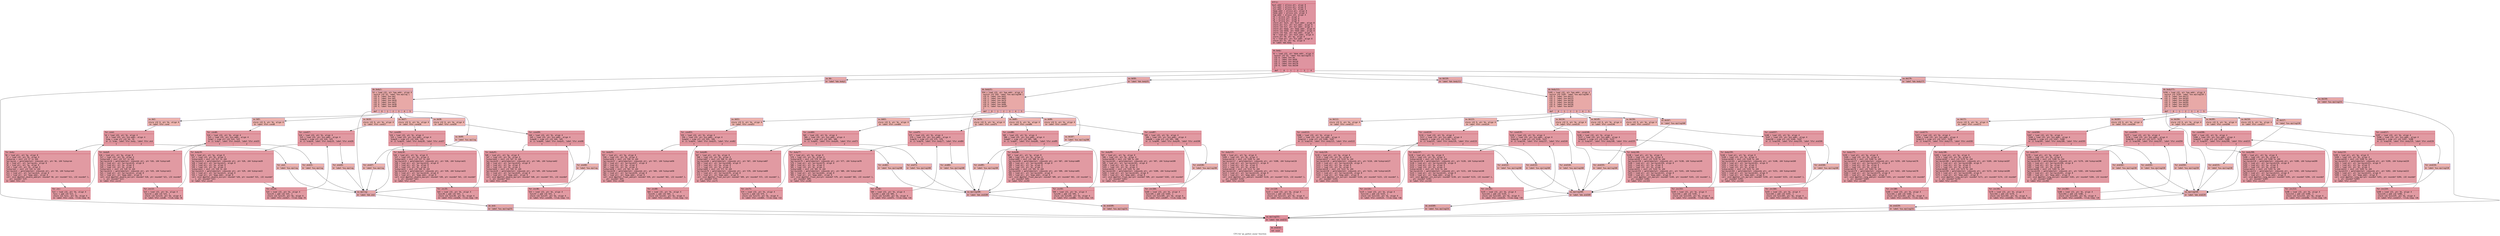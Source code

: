 digraph "CFG for 'gs_gather_many' function" {
	label="CFG for 'gs_gather_many' function";

	Node0x55e011d78030 [shape=record,color="#b70d28ff", style=filled, fillcolor="#b70d2870" fontname="Courier",label="{entry:\l|  %out.addr = alloca ptr, align 8\l  %in.addr = alloca ptr, align 8\l  %vn.addr = alloca i32, align 4\l  %map.addr = alloca ptr, align 8\l  %dom.addr = alloca i32, align 4\l  %op.addr = alloca i32, align 4\l  %k = alloca i32, align 4\l  %p = alloca ptr, align 8\l  %q = alloca ptr, align 8\l  store ptr %out, ptr %out.addr, align 8\l  store ptr %in, ptr %in.addr, align 8\l  store i32 %vn, ptr %vn.addr, align 4\l  store ptr %map, ptr %map.addr, align 8\l  store i32 %dom, ptr %dom.addr, align 4\l  store i32 %op, ptr %op.addr, align 4\l  %0 = load ptr, ptr %out.addr, align 8\l  store ptr %0, ptr %p, align 8\l  %1 = load ptr, ptr %in.addr, align 8\l  store ptr %1, ptr %q, align 8\l  br label %do.body\l}"];
	Node0x55e011d78030 -> Node0x55e011d790a0[tooltip="entry -> do.body\nProbability 100.00%" ];
	Node0x55e011d790a0 [shape=record,color="#b70d28ff", style=filled, fillcolor="#b70d2870" fontname="Courier",label="{do.body:\l|  %2 = load i32, ptr %dom.addr, align 4\l  switch i32 %2, label %sw.epilog231 [\l    i32 0, label %sw.bb\l    i32 1, label %sw.bb50\l    i32 2, label %sw.bb110\l    i32 3, label %sw.bb170\l    i32 4, label %sw.bb230\l  ]\l|{<s0>def|<s1>0|<s2>1|<s3>2|<s4>3|<s5>4}}"];
	Node0x55e011d790a0:s0 -> Node0x55e011d79200[tooltip="do.body -> sw.epilog231\nProbability 16.67%" ];
	Node0x55e011d790a0:s1 -> Node0x55e011d79280[tooltip="do.body -> sw.bb\nProbability 16.67%" ];
	Node0x55e011d790a0:s2 -> Node0x55e011d792f0[tooltip="do.body -> sw.bb50\nProbability 16.67%" ];
	Node0x55e011d790a0:s3 -> Node0x55e011d79360[tooltip="do.body -> sw.bb110\nProbability 16.67%" ];
	Node0x55e011d790a0:s4 -> Node0x55e011d793e0[tooltip="do.body -> sw.bb170\nProbability 16.67%" ];
	Node0x55e011d790a0:s5 -> Node0x55e011d79460[tooltip="do.body -> sw.bb230\nProbability 16.67%" ];
	Node0x55e011d79280 [shape=record,color="#3d50c3ff", style=filled, fillcolor="#ca3b3770" fontname="Courier",label="{sw.bb:\l|  br label %do.body1\l}"];
	Node0x55e011d79280 -> Node0x55e011d796d0[tooltip="sw.bb -> do.body1\nProbability 100.00%" ];
	Node0x55e011d796d0 [shape=record,color="#3d50c3ff", style=filled, fillcolor="#ca3b3770" fontname="Courier",label="{do.body1:\l|  %3 = load i32, ptr %op.addr, align 4\l  switch i32 %3, label %sw.epilog [\l    i32 0, label %sw.bb2\l    i32 1, label %sw.bb5\l    i32 2, label %sw.bb16\l    i32 3, label %sw.bb27\l    i32 4, label %sw.bb38\l    i32 5, label %sw.bb49\l  ]\l|{<s0>def|<s1>0|<s2>1|<s3>2|<s4>3|<s5>4|<s6>5}}"];
	Node0x55e011d796d0:s0 -> Node0x55e011d79840[tooltip="do.body1 -> sw.epilog\nProbability 14.29%" ];
	Node0x55e011d796d0:s1 -> Node0x55e011d78800[tooltip="do.body1 -> sw.bb2\nProbability 14.29%" ];
	Node0x55e011d796d0:s2 -> Node0x55e011d788d0[tooltip="do.body1 -> sw.bb5\nProbability 14.29%" ];
	Node0x55e011d796d0:s3 -> Node0x55e011d79be0[tooltip="do.body1 -> sw.bb16\nProbability 14.29%" ];
	Node0x55e011d796d0:s4 -> Node0x55e011d79cb0[tooltip="do.body1 -> sw.bb27\nProbability 14.29%" ];
	Node0x55e011d796d0:s5 -> Node0x55e011d79d80[tooltip="do.body1 -> sw.bb38\nProbability 14.29%" ];
	Node0x55e011d796d0:s6 -> Node0x55e011d79e50[tooltip="do.body1 -> sw.bb49\nProbability 14.29%" ];
	Node0x55e011d78800 [shape=record,color="#3d50c3ff", style=filled, fillcolor="#d8564670" fontname="Courier",label="{sw.bb2:\l|  store i32 0, ptr %k, align 4\l  br label %for.cond\l}"];
	Node0x55e011d78800 -> Node0x55e011d7a1f0[tooltip="sw.bb2 -> for.cond\nProbability 100.00%" ];
	Node0x55e011d7a1f0 [shape=record,color="#b70d28ff", style=filled, fillcolor="#bb1b2c70" fontname="Courier",label="{for.cond:\l|  %4 = load i32, ptr %k, align 4\l  %5 = load i32, ptr %vn.addr, align 4\l  %cmp = icmp ult i32 %4, %5\l  br i1 %cmp, label %for.body, label %for.end\l|{<s0>T|<s1>F}}"];
	Node0x55e011d7a1f0:s0 -> Node0x55e011d7a490[tooltip="for.cond -> for.body\nProbability 96.88%" ];
	Node0x55e011d7a1f0:s1 -> Node0x55e011d7a510[tooltip="for.cond -> for.end\nProbability 3.12%" ];
	Node0x55e011d7a490 [shape=record,color="#b70d28ff", style=filled, fillcolor="#bb1b2c70" fontname="Courier",label="{for.body:\l|  %6 = load ptr, ptr %p, align 8\l  %7 = load i32, ptr %k, align 4\l  %idxprom = zext i32 %7 to i64\l  %arrayidx = getelementptr inbounds ptr, ptr %6, i64 %idxprom\l  %8 = load ptr, ptr %arrayidx, align 8\l  %9 = load ptr, ptr %q, align 8\l  %10 = load i32, ptr %k, align 4\l  %idxprom3 = zext i32 %10 to i64\l  %arrayidx4 = getelementptr inbounds ptr, ptr %9, i64 %idxprom3\l  %11 = load ptr, ptr %arrayidx4, align 8\l  %12 = load ptr, ptr %map.addr, align 8\l  call void @gather_double_add(ptr noundef %8, ptr noundef %11, i32 noundef 1,\l... ptr noundef %12)\l  br label %for.inc\l}"];
	Node0x55e011d7a490 -> Node0x55e011d7aed0[tooltip="for.body -> for.inc\nProbability 100.00%" ];
	Node0x55e011d7aed0 [shape=record,color="#b70d28ff", style=filled, fillcolor="#bb1b2c70" fontname="Courier",label="{for.inc:\l|  %13 = load i32, ptr %k, align 4\l  %inc = add i32 %13, 1\l  store i32 %inc, ptr %k, align 4\l  br label %for.cond, !llvm.loop !6\l}"];
	Node0x55e011d7aed0 -> Node0x55e011d7a1f0[tooltip="for.inc -> for.cond\nProbability 100.00%" ];
	Node0x55e011d7a510 [shape=record,color="#3d50c3ff", style=filled, fillcolor="#d8564670" fontname="Courier",label="{for.end:\l|  br label %sw.epilog\l}"];
	Node0x55e011d7a510 -> Node0x55e011d79840[tooltip="for.end -> sw.epilog\nProbability 100.00%" ];
	Node0x55e011d788d0 [shape=record,color="#3d50c3ff", style=filled, fillcolor="#d8564670" fontname="Courier",label="{sw.bb5:\l|  store i32 0, ptr %k, align 4\l  br label %for.cond6\l}"];
	Node0x55e011d788d0 -> Node0x55e011d7b410[tooltip="sw.bb5 -> for.cond6\nProbability 100.00%" ];
	Node0x55e011d7b410 [shape=record,color="#b70d28ff", style=filled, fillcolor="#bb1b2c70" fontname="Courier",label="{for.cond6:\l|  %14 = load i32, ptr %k, align 4\l  %15 = load i32, ptr %vn.addr, align 4\l  %cmp7 = icmp ult i32 %14, %15\l  br i1 %cmp7, label %for.body8, label %for.end15\l|{<s0>T|<s1>F}}"];
	Node0x55e011d7b410:s0 -> Node0x55e011d7b680[tooltip="for.cond6 -> for.body8\nProbability 96.88%" ];
	Node0x55e011d7b410:s1 -> Node0x55e011d7b6d0[tooltip="for.cond6 -> for.end15\nProbability 3.12%" ];
	Node0x55e011d7b680 [shape=record,color="#b70d28ff", style=filled, fillcolor="#bb1b2c70" fontname="Courier",label="{for.body8:\l|  %16 = load ptr, ptr %p, align 8\l  %17 = load i32, ptr %k, align 4\l  %idxprom9 = zext i32 %17 to i64\l  %arrayidx10 = getelementptr inbounds ptr, ptr %16, i64 %idxprom9\l  %18 = load ptr, ptr %arrayidx10, align 8\l  %19 = load ptr, ptr %q, align 8\l  %20 = load i32, ptr %k, align 4\l  %idxprom11 = zext i32 %20 to i64\l  %arrayidx12 = getelementptr inbounds ptr, ptr %19, i64 %idxprom11\l  %21 = load ptr, ptr %arrayidx12, align 8\l  %22 = load ptr, ptr %map.addr, align 8\l  call void @gather_double_mul(ptr noundef %18, ptr noundef %21, i32 noundef\l... 1, ptr noundef %22)\l  br label %for.inc13\l}"];
	Node0x55e011d7b680 -> Node0x55e011d7c380[tooltip="for.body8 -> for.inc13\nProbability 100.00%" ];
	Node0x55e011d7c380 [shape=record,color="#b70d28ff", style=filled, fillcolor="#bb1b2c70" fontname="Courier",label="{for.inc13:\l|  %23 = load i32, ptr %k, align 4\l  %inc14 = add i32 %23, 1\l  store i32 %inc14, ptr %k, align 4\l  br label %for.cond6, !llvm.loop !8\l}"];
	Node0x55e011d7c380 -> Node0x55e011d7b410[tooltip="for.inc13 -> for.cond6\nProbability 100.00%" ];
	Node0x55e011d7b6d0 [shape=record,color="#3d50c3ff", style=filled, fillcolor="#d8564670" fontname="Courier",label="{for.end15:\l|  br label %sw.epilog\l}"];
	Node0x55e011d7b6d0 -> Node0x55e011d79840[tooltip="for.end15 -> sw.epilog\nProbability 100.00%" ];
	Node0x55e011d79be0 [shape=record,color="#3d50c3ff", style=filled, fillcolor="#d8564670" fontname="Courier",label="{sw.bb16:\l|  store i32 0, ptr %k, align 4\l  br label %for.cond17\l}"];
	Node0x55e011d79be0 -> Node0x55e011d7c8c0[tooltip="sw.bb16 -> for.cond17\nProbability 100.00%" ];
	Node0x55e011d7c8c0 [shape=record,color="#b70d28ff", style=filled, fillcolor="#bb1b2c70" fontname="Courier",label="{for.cond17:\l|  %24 = load i32, ptr %k, align 4\l  %25 = load i32, ptr %vn.addr, align 4\l  %cmp18 = icmp ult i32 %24, %25\l  br i1 %cmp18, label %for.body19, label %for.end26\l|{<s0>T|<s1>F}}"];
	Node0x55e011d7c8c0:s0 -> Node0x55e011d7cb10[tooltip="for.cond17 -> for.body19\nProbability 96.88%" ];
	Node0x55e011d7c8c0:s1 -> Node0x55e011d7cb60[tooltip="for.cond17 -> for.end26\nProbability 3.12%" ];
	Node0x55e011d7cb10 [shape=record,color="#b70d28ff", style=filled, fillcolor="#bb1b2c70" fontname="Courier",label="{for.body19:\l|  %26 = load ptr, ptr %p, align 8\l  %27 = load i32, ptr %k, align 4\l  %idxprom20 = zext i32 %27 to i64\l  %arrayidx21 = getelementptr inbounds ptr, ptr %26, i64 %idxprom20\l  %28 = load ptr, ptr %arrayidx21, align 8\l  %29 = load ptr, ptr %q, align 8\l  %30 = load i32, ptr %k, align 4\l  %idxprom22 = zext i32 %30 to i64\l  %arrayidx23 = getelementptr inbounds ptr, ptr %29, i64 %idxprom22\l  %31 = load ptr, ptr %arrayidx23, align 8\l  %32 = load ptr, ptr %map.addr, align 8\l  call void @gather_double_min(ptr noundef %28, ptr noundef %31, i32 noundef\l... 1, ptr noundef %32)\l  br label %for.inc24\l}"];
	Node0x55e011d7cb10 -> Node0x55e011d7d4e0[tooltip="for.body19 -> for.inc24\nProbability 100.00%" ];
	Node0x55e011d7d4e0 [shape=record,color="#b70d28ff", style=filled, fillcolor="#bb1b2c70" fontname="Courier",label="{for.inc24:\l|  %33 = load i32, ptr %k, align 4\l  %inc25 = add i32 %33, 1\l  store i32 %inc25, ptr %k, align 4\l  br label %for.cond17, !llvm.loop !9\l}"];
	Node0x55e011d7d4e0 -> Node0x55e011d7c8c0[tooltip="for.inc24 -> for.cond17\nProbability 100.00%" ];
	Node0x55e011d7cb60 [shape=record,color="#3d50c3ff", style=filled, fillcolor="#d8564670" fontname="Courier",label="{for.end26:\l|  br label %sw.epilog\l}"];
	Node0x55e011d7cb60 -> Node0x55e011d79840[tooltip="for.end26 -> sw.epilog\nProbability 100.00%" ];
	Node0x55e011d79cb0 [shape=record,color="#3d50c3ff", style=filled, fillcolor="#d8564670" fontname="Courier",label="{sw.bb27:\l|  store i32 0, ptr %k, align 4\l  br label %for.cond28\l}"];
	Node0x55e011d79cb0 -> Node0x55e011d7da20[tooltip="sw.bb27 -> for.cond28\nProbability 100.00%" ];
	Node0x55e011d7da20 [shape=record,color="#b70d28ff", style=filled, fillcolor="#bb1b2c70" fontname="Courier",label="{for.cond28:\l|  %34 = load i32, ptr %k, align 4\l  %35 = load i32, ptr %vn.addr, align 4\l  %cmp29 = icmp ult i32 %34, %35\l  br i1 %cmp29, label %for.body30, label %for.end37\l|{<s0>T|<s1>F}}"];
	Node0x55e011d7da20:s0 -> Node0x55e011d7dc70[tooltip="for.cond28 -> for.body30\nProbability 96.88%" ];
	Node0x55e011d7da20:s1 -> Node0x55e011d7dcf0[tooltip="for.cond28 -> for.end37\nProbability 3.12%" ];
	Node0x55e011d7dc70 [shape=record,color="#b70d28ff", style=filled, fillcolor="#bb1b2c70" fontname="Courier",label="{for.body30:\l|  %36 = load ptr, ptr %p, align 8\l  %37 = load i32, ptr %k, align 4\l  %idxprom31 = zext i32 %37 to i64\l  %arrayidx32 = getelementptr inbounds ptr, ptr %36, i64 %idxprom31\l  %38 = load ptr, ptr %arrayidx32, align 8\l  %39 = load ptr, ptr %q, align 8\l  %40 = load i32, ptr %k, align 4\l  %idxprom33 = zext i32 %40 to i64\l  %arrayidx34 = getelementptr inbounds ptr, ptr %39, i64 %idxprom33\l  %41 = load ptr, ptr %arrayidx34, align 8\l  %42 = load ptr, ptr %map.addr, align 8\l  call void @gather_double_max(ptr noundef %38, ptr noundef %41, i32 noundef\l... 1, ptr noundef %42)\l  br label %for.inc35\l}"];
	Node0x55e011d7dc70 -> Node0x55e011d7e670[tooltip="for.body30 -> for.inc35\nProbability 100.00%" ];
	Node0x55e011d7e670 [shape=record,color="#b70d28ff", style=filled, fillcolor="#bb1b2c70" fontname="Courier",label="{for.inc35:\l|  %43 = load i32, ptr %k, align 4\l  %inc36 = add i32 %43, 1\l  store i32 %inc36, ptr %k, align 4\l  br label %for.cond28, !llvm.loop !10\l}"];
	Node0x55e011d7e670 -> Node0x55e011d7da20[tooltip="for.inc35 -> for.cond28\nProbability 100.00%" ];
	Node0x55e011d7dcf0 [shape=record,color="#3d50c3ff", style=filled, fillcolor="#d8564670" fontname="Courier",label="{for.end37:\l|  br label %sw.epilog\l}"];
	Node0x55e011d7dcf0 -> Node0x55e011d79840[tooltip="for.end37 -> sw.epilog\nProbability 100.00%" ];
	Node0x55e011d79d80 [shape=record,color="#3d50c3ff", style=filled, fillcolor="#d8564670" fontname="Courier",label="{sw.bb38:\l|  store i32 0, ptr %k, align 4\l  br label %for.cond39\l}"];
	Node0x55e011d79d80 -> Node0x55e011d7ebb0[tooltip="sw.bb38 -> for.cond39\nProbability 100.00%" ];
	Node0x55e011d7ebb0 [shape=record,color="#b70d28ff", style=filled, fillcolor="#bb1b2c70" fontname="Courier",label="{for.cond39:\l|  %44 = load i32, ptr %k, align 4\l  %45 = load i32, ptr %vn.addr, align 4\l  %cmp40 = icmp ult i32 %44, %45\l  br i1 %cmp40, label %for.body41, label %for.end48\l|{<s0>T|<s1>F}}"];
	Node0x55e011d7ebb0:s0 -> Node0x55e011d7ee00[tooltip="for.cond39 -> for.body41\nProbability 96.88%" ];
	Node0x55e011d7ebb0:s1 -> Node0x55e011d7ee80[tooltip="for.cond39 -> for.end48\nProbability 3.12%" ];
	Node0x55e011d7ee00 [shape=record,color="#b70d28ff", style=filled, fillcolor="#bb1b2c70" fontname="Courier",label="{for.body41:\l|  %46 = load ptr, ptr %p, align 8\l  %47 = load i32, ptr %k, align 4\l  %idxprom42 = zext i32 %47 to i64\l  %arrayidx43 = getelementptr inbounds ptr, ptr %46, i64 %idxprom42\l  %48 = load ptr, ptr %arrayidx43, align 8\l  %49 = load ptr, ptr %q, align 8\l  %50 = load i32, ptr %k, align 4\l  %idxprom44 = zext i32 %50 to i64\l  %arrayidx45 = getelementptr inbounds ptr, ptr %49, i64 %idxprom44\l  %51 = load ptr, ptr %arrayidx45, align 8\l  %52 = load ptr, ptr %map.addr, align 8\l  call void @gather_double_bpr(ptr noundef %48, ptr noundef %51, i32 noundef\l... 1, ptr noundef %52)\l  br label %for.inc46\l}"];
	Node0x55e011d7ee00 -> Node0x55e011d80010[tooltip="for.body41 -> for.inc46\nProbability 100.00%" ];
	Node0x55e011d80010 [shape=record,color="#b70d28ff", style=filled, fillcolor="#bb1b2c70" fontname="Courier",label="{for.inc46:\l|  %53 = load i32, ptr %k, align 4\l  %inc47 = add i32 %53, 1\l  store i32 %inc47, ptr %k, align 4\l  br label %for.cond39, !llvm.loop !11\l}"];
	Node0x55e011d80010 -> Node0x55e011d7ebb0[tooltip="for.inc46 -> for.cond39\nProbability 100.00%" ];
	Node0x55e011d7ee80 [shape=record,color="#3d50c3ff", style=filled, fillcolor="#d8564670" fontname="Courier",label="{for.end48:\l|  br label %sw.epilog\l}"];
	Node0x55e011d7ee80 -> Node0x55e011d79840[tooltip="for.end48 -> sw.epilog\nProbability 100.00%" ];
	Node0x55e011d79e50 [shape=record,color="#3d50c3ff", style=filled, fillcolor="#d8564670" fontname="Courier",label="{sw.bb49:\l|  br label %sw.epilog\l}"];
	Node0x55e011d79e50 -> Node0x55e011d79840[tooltip="sw.bb49 -> sw.epilog\nProbability 100.00%" ];
	Node0x55e011d79840 [shape=record,color="#3d50c3ff", style=filled, fillcolor="#ca3b3770" fontname="Courier",label="{sw.epilog:\l|  br label %do.end\l}"];
	Node0x55e011d79840 -> Node0x55e011d80520[tooltip="sw.epilog -> do.end\nProbability 100.00%" ];
	Node0x55e011d80520 [shape=record,color="#3d50c3ff", style=filled, fillcolor="#ca3b3770" fontname="Courier",label="{do.end:\l|  br label %sw.epilog231\l}"];
	Node0x55e011d80520 -> Node0x55e011d79200[tooltip="do.end -> sw.epilog231\nProbability 100.00%" ];
	Node0x55e011d792f0 [shape=record,color="#3d50c3ff", style=filled, fillcolor="#ca3b3770" fontname="Courier",label="{sw.bb50:\l|  br label %do.body51\l}"];
	Node0x55e011d792f0 -> Node0x55e011d80650[tooltip="sw.bb50 -> do.body51\nProbability 100.00%" ];
	Node0x55e011d80650 [shape=record,color="#3d50c3ff", style=filled, fillcolor="#ca3b3770" fontname="Courier",label="{do.body51:\l|  %54 = load i32, ptr %op.addr, align 4\l  switch i32 %54, label %sw.epilog108 [\l    i32 0, label %sw.bb52\l    i32 1, label %sw.bb63\l    i32 2, label %sw.bb74\l    i32 3, label %sw.bb85\l    i32 4, label %sw.bb96\l    i32 5, label %sw.bb107\l  ]\l|{<s0>def|<s1>0|<s2>1|<s3>2|<s4>3|<s5>4|<s6>5}}"];
	Node0x55e011d80650:s0 -> Node0x55e011d80790[tooltip="do.body51 -> sw.epilog108\nProbability 14.29%" ];
	Node0x55e011d80650:s1 -> Node0x55e011d80810[tooltip="do.body51 -> sw.bb52\nProbability 14.29%" ];
	Node0x55e011d80650:s2 -> Node0x55e011d80880[tooltip="do.body51 -> sw.bb63\nProbability 14.29%" ];
	Node0x55e011d80650:s3 -> Node0x55e011d808f0[tooltip="do.body51 -> sw.bb74\nProbability 14.29%" ];
	Node0x55e011d80650:s4 -> Node0x55e011d80960[tooltip="do.body51 -> sw.bb85\nProbability 14.29%" ];
	Node0x55e011d80650:s5 -> Node0x55e011d809d0[tooltip="do.body51 -> sw.bb96\nProbability 14.29%" ];
	Node0x55e011d80650:s6 -> Node0x55e011d80a40[tooltip="do.body51 -> sw.bb107\nProbability 14.29%" ];
	Node0x55e011d80810 [shape=record,color="#3d50c3ff", style=filled, fillcolor="#d8564670" fontname="Courier",label="{sw.bb52:\l|  store i32 0, ptr %k, align 4\l  br label %for.cond53\l}"];
	Node0x55e011d80810 -> Node0x55e011d80d30[tooltip="sw.bb52 -> for.cond53\nProbability 100.00%" ];
	Node0x55e011d80d30 [shape=record,color="#b70d28ff", style=filled, fillcolor="#bb1b2c70" fontname="Courier",label="{for.cond53:\l|  %55 = load i32, ptr %k, align 4\l  %56 = load i32, ptr %vn.addr, align 4\l  %cmp54 = icmp ult i32 %55, %56\l  br i1 %cmp54, label %for.body55, label %for.end62\l|{<s0>T|<s1>F}}"];
	Node0x55e011d80d30:s0 -> Node0x55e011d80fd0[tooltip="for.cond53 -> for.body55\nProbability 96.88%" ];
	Node0x55e011d80d30:s1 -> Node0x55e011d81050[tooltip="for.cond53 -> for.end62\nProbability 3.12%" ];
	Node0x55e011d80fd0 [shape=record,color="#b70d28ff", style=filled, fillcolor="#bb1b2c70" fontname="Courier",label="{for.body55:\l|  %57 = load ptr, ptr %p, align 8\l  %58 = load i32, ptr %k, align 4\l  %idxprom56 = zext i32 %58 to i64\l  %arrayidx57 = getelementptr inbounds ptr, ptr %57, i64 %idxprom56\l  %59 = load ptr, ptr %arrayidx57, align 8\l  %60 = load ptr, ptr %q, align 8\l  %61 = load i32, ptr %k, align 4\l  %idxprom58 = zext i32 %61 to i64\l  %arrayidx59 = getelementptr inbounds ptr, ptr %60, i64 %idxprom58\l  %62 = load ptr, ptr %arrayidx59, align 8\l  %63 = load ptr, ptr %map.addr, align 8\l  call void @gather_float_add(ptr noundef %59, ptr noundef %62, i32 noundef 1,\l... ptr noundef %63)\l  br label %for.inc60\l}"];
	Node0x55e011d80fd0 -> Node0x55e011d7c120[tooltip="for.body55 -> for.inc60\nProbability 100.00%" ];
	Node0x55e011d7c120 [shape=record,color="#b70d28ff", style=filled, fillcolor="#bb1b2c70" fontname="Courier",label="{for.inc60:\l|  %64 = load i32, ptr %k, align 4\l  %inc61 = add i32 %64, 1\l  store i32 %inc61, ptr %k, align 4\l  br label %for.cond53, !llvm.loop !12\l}"];
	Node0x55e011d7c120 -> Node0x55e011d80d30[tooltip="for.inc60 -> for.cond53\nProbability 100.00%" ];
	Node0x55e011d81050 [shape=record,color="#3d50c3ff", style=filled, fillcolor="#d8564670" fontname="Courier",label="{for.end62:\l|  br label %sw.epilog108\l}"];
	Node0x55e011d81050 -> Node0x55e011d80790[tooltip="for.end62 -> sw.epilog108\nProbability 100.00%" ];
	Node0x55e011d80880 [shape=record,color="#3d50c3ff", style=filled, fillcolor="#d8564670" fontname="Courier",label="{sw.bb63:\l|  store i32 0, ptr %k, align 4\l  br label %for.cond64\l}"];
	Node0x55e011d80880 -> Node0x55e011d82530[tooltip="sw.bb63 -> for.cond64\nProbability 100.00%" ];
	Node0x55e011d82530 [shape=record,color="#b70d28ff", style=filled, fillcolor="#bb1b2c70" fontname="Courier",label="{for.cond64:\l|  %65 = load i32, ptr %k, align 4\l  %66 = load i32, ptr %vn.addr, align 4\l  %cmp65 = icmp ult i32 %65, %66\l  br i1 %cmp65, label %for.body66, label %for.end73\l|{<s0>T|<s1>F}}"];
	Node0x55e011d82530:s0 -> Node0x55e011d82780[tooltip="for.cond64 -> for.body66\nProbability 96.88%" ];
	Node0x55e011d82530:s1 -> Node0x55e011d82800[tooltip="for.cond64 -> for.end73\nProbability 3.12%" ];
	Node0x55e011d82780 [shape=record,color="#b70d28ff", style=filled, fillcolor="#bb1b2c70" fontname="Courier",label="{for.body66:\l|  %67 = load ptr, ptr %p, align 8\l  %68 = load i32, ptr %k, align 4\l  %idxprom67 = zext i32 %68 to i64\l  %arrayidx68 = getelementptr inbounds ptr, ptr %67, i64 %idxprom67\l  %69 = load ptr, ptr %arrayidx68, align 8\l  %70 = load ptr, ptr %q, align 8\l  %71 = load i32, ptr %k, align 4\l  %idxprom69 = zext i32 %71 to i64\l  %arrayidx70 = getelementptr inbounds ptr, ptr %70, i64 %idxprom69\l  %72 = load ptr, ptr %arrayidx70, align 8\l  %73 = load ptr, ptr %map.addr, align 8\l  call void @gather_float_mul(ptr noundef %69, ptr noundef %72, i32 noundef 1,\l... ptr noundef %73)\l  br label %for.inc71\l}"];
	Node0x55e011d82780 -> Node0x55e011d83160[tooltip="for.body66 -> for.inc71\nProbability 100.00%" ];
	Node0x55e011d83160 [shape=record,color="#b70d28ff", style=filled, fillcolor="#bb1b2c70" fontname="Courier",label="{for.inc71:\l|  %74 = load i32, ptr %k, align 4\l  %inc72 = add i32 %74, 1\l  store i32 %inc72, ptr %k, align 4\l  br label %for.cond64, !llvm.loop !13\l}"];
	Node0x55e011d83160 -> Node0x55e011d82530[tooltip="for.inc71 -> for.cond64\nProbability 100.00%" ];
	Node0x55e011d82800 [shape=record,color="#3d50c3ff", style=filled, fillcolor="#d8564670" fontname="Courier",label="{for.end73:\l|  br label %sw.epilog108\l}"];
	Node0x55e011d82800 -> Node0x55e011d80790[tooltip="for.end73 -> sw.epilog108\nProbability 100.00%" ];
	Node0x55e011d808f0 [shape=record,color="#3d50c3ff", style=filled, fillcolor="#d8564670" fontname="Courier",label="{sw.bb74:\l|  store i32 0, ptr %k, align 4\l  br label %for.cond75\l}"];
	Node0x55e011d808f0 -> Node0x55e011d836a0[tooltip="sw.bb74 -> for.cond75\nProbability 100.00%" ];
	Node0x55e011d836a0 [shape=record,color="#b70d28ff", style=filled, fillcolor="#bb1b2c70" fontname="Courier",label="{for.cond75:\l|  %75 = load i32, ptr %k, align 4\l  %76 = load i32, ptr %vn.addr, align 4\l  %cmp76 = icmp ult i32 %75, %76\l  br i1 %cmp76, label %for.body77, label %for.end84\l|{<s0>T|<s1>F}}"];
	Node0x55e011d836a0:s0 -> Node0x55e011d838f0[tooltip="for.cond75 -> for.body77\nProbability 96.88%" ];
	Node0x55e011d836a0:s1 -> Node0x55e011d83970[tooltip="for.cond75 -> for.end84\nProbability 3.12%" ];
	Node0x55e011d838f0 [shape=record,color="#b70d28ff", style=filled, fillcolor="#bb1b2c70" fontname="Courier",label="{for.body77:\l|  %77 = load ptr, ptr %p, align 8\l  %78 = load i32, ptr %k, align 4\l  %idxprom78 = zext i32 %78 to i64\l  %arrayidx79 = getelementptr inbounds ptr, ptr %77, i64 %idxprom78\l  %79 = load ptr, ptr %arrayidx79, align 8\l  %80 = load ptr, ptr %q, align 8\l  %81 = load i32, ptr %k, align 4\l  %idxprom80 = zext i32 %81 to i64\l  %arrayidx81 = getelementptr inbounds ptr, ptr %80, i64 %idxprom80\l  %82 = load ptr, ptr %arrayidx81, align 8\l  %83 = load ptr, ptr %map.addr, align 8\l  call void @gather_float_min(ptr noundef %79, ptr noundef %82, i32 noundef 1,\l... ptr noundef %83)\l  br label %for.inc82\l}"];
	Node0x55e011d838f0 -> Node0x55e011d842f0[tooltip="for.body77 -> for.inc82\nProbability 100.00%" ];
	Node0x55e011d842f0 [shape=record,color="#b70d28ff", style=filled, fillcolor="#bb1b2c70" fontname="Courier",label="{for.inc82:\l|  %84 = load i32, ptr %k, align 4\l  %inc83 = add i32 %84, 1\l  store i32 %inc83, ptr %k, align 4\l  br label %for.cond75, !llvm.loop !14\l}"];
	Node0x55e011d842f0 -> Node0x55e011d836a0[tooltip="for.inc82 -> for.cond75\nProbability 100.00%" ];
	Node0x55e011d83970 [shape=record,color="#3d50c3ff", style=filled, fillcolor="#d8564670" fontname="Courier",label="{for.end84:\l|  br label %sw.epilog108\l}"];
	Node0x55e011d83970 -> Node0x55e011d80790[tooltip="for.end84 -> sw.epilog108\nProbability 100.00%" ];
	Node0x55e011d80960 [shape=record,color="#3d50c3ff", style=filled, fillcolor="#d8564670" fontname="Courier",label="{sw.bb85:\l|  store i32 0, ptr %k, align 4\l  br label %for.cond86\l}"];
	Node0x55e011d80960 -> Node0x55e011d84830[tooltip="sw.bb85 -> for.cond86\nProbability 100.00%" ];
	Node0x55e011d84830 [shape=record,color="#b70d28ff", style=filled, fillcolor="#bb1b2c70" fontname="Courier",label="{for.cond86:\l|  %85 = load i32, ptr %k, align 4\l  %86 = load i32, ptr %vn.addr, align 4\l  %cmp87 = icmp ult i32 %85, %86\l  br i1 %cmp87, label %for.body88, label %for.end95\l|{<s0>T|<s1>F}}"];
	Node0x55e011d84830:s0 -> Node0x55e011d84a80[tooltip="for.cond86 -> for.body88\nProbability 96.88%" ];
	Node0x55e011d84830:s1 -> Node0x55e011d84b00[tooltip="for.cond86 -> for.end95\nProbability 3.12%" ];
	Node0x55e011d84a80 [shape=record,color="#b70d28ff", style=filled, fillcolor="#bb1b2c70" fontname="Courier",label="{for.body88:\l|  %87 = load ptr, ptr %p, align 8\l  %88 = load i32, ptr %k, align 4\l  %idxprom89 = zext i32 %88 to i64\l  %arrayidx90 = getelementptr inbounds ptr, ptr %87, i64 %idxprom89\l  %89 = load ptr, ptr %arrayidx90, align 8\l  %90 = load ptr, ptr %q, align 8\l  %91 = load i32, ptr %k, align 4\l  %idxprom91 = zext i32 %91 to i64\l  %arrayidx92 = getelementptr inbounds ptr, ptr %90, i64 %idxprom91\l  %92 = load ptr, ptr %arrayidx92, align 8\l  %93 = load ptr, ptr %map.addr, align 8\l  call void @gather_float_max(ptr noundef %89, ptr noundef %92, i32 noundef 1,\l... ptr noundef %93)\l  br label %for.inc93\l}"];
	Node0x55e011d84a80 -> Node0x55e011d85480[tooltip="for.body88 -> for.inc93\nProbability 100.00%" ];
	Node0x55e011d85480 [shape=record,color="#b70d28ff", style=filled, fillcolor="#bb1b2c70" fontname="Courier",label="{for.inc93:\l|  %94 = load i32, ptr %k, align 4\l  %inc94 = add i32 %94, 1\l  store i32 %inc94, ptr %k, align 4\l  br label %for.cond86, !llvm.loop !15\l}"];
	Node0x55e011d85480 -> Node0x55e011d84830[tooltip="for.inc93 -> for.cond86\nProbability 100.00%" ];
	Node0x55e011d84b00 [shape=record,color="#3d50c3ff", style=filled, fillcolor="#d8564670" fontname="Courier",label="{for.end95:\l|  br label %sw.epilog108\l}"];
	Node0x55e011d84b00 -> Node0x55e011d80790[tooltip="for.end95 -> sw.epilog108\nProbability 100.00%" ];
	Node0x55e011d809d0 [shape=record,color="#3d50c3ff", style=filled, fillcolor="#d8564670" fontname="Courier",label="{sw.bb96:\l|  store i32 0, ptr %k, align 4\l  br label %for.cond97\l}"];
	Node0x55e011d809d0 -> Node0x55e011d859c0[tooltip="sw.bb96 -> for.cond97\nProbability 100.00%" ];
	Node0x55e011d859c0 [shape=record,color="#b70d28ff", style=filled, fillcolor="#bb1b2c70" fontname="Courier",label="{for.cond97:\l|  %95 = load i32, ptr %k, align 4\l  %96 = load i32, ptr %vn.addr, align 4\l  %cmp98 = icmp ult i32 %95, %96\l  br i1 %cmp98, label %for.body99, label %for.end106\l|{<s0>T|<s1>F}}"];
	Node0x55e011d859c0:s0 -> Node0x55e011d7f1c0[tooltip="for.cond97 -> for.body99\nProbability 96.88%" ];
	Node0x55e011d859c0:s1 -> Node0x55e011d7f240[tooltip="for.cond97 -> for.end106\nProbability 3.12%" ];
	Node0x55e011d7f1c0 [shape=record,color="#b70d28ff", style=filled, fillcolor="#bb1b2c70" fontname="Courier",label="{for.body99:\l|  %97 = load ptr, ptr %p, align 8\l  %98 = load i32, ptr %k, align 4\l  %idxprom100 = zext i32 %98 to i64\l  %arrayidx101 = getelementptr inbounds ptr, ptr %97, i64 %idxprom100\l  %99 = load ptr, ptr %arrayidx101, align 8\l  %100 = load ptr, ptr %q, align 8\l  %101 = load i32, ptr %k, align 4\l  %idxprom102 = zext i32 %101 to i64\l  %arrayidx103 = getelementptr inbounds ptr, ptr %100, i64 %idxprom102\l  %102 = load ptr, ptr %arrayidx103, align 8\l  %103 = load ptr, ptr %map.addr, align 8\l  call void @gather_float_bpr(ptr noundef %99, ptr noundef %102, i32 noundef\l... 1, ptr noundef %103)\l  br label %for.inc104\l}"];
	Node0x55e011d7f1c0 -> Node0x55e011d86e10[tooltip="for.body99 -> for.inc104\nProbability 100.00%" ];
	Node0x55e011d86e10 [shape=record,color="#b70d28ff", style=filled, fillcolor="#bb1b2c70" fontname="Courier",label="{for.inc104:\l|  %104 = load i32, ptr %k, align 4\l  %inc105 = add i32 %104, 1\l  store i32 %inc105, ptr %k, align 4\l  br label %for.cond97, !llvm.loop !16\l}"];
	Node0x55e011d86e10 -> Node0x55e011d859c0[tooltip="for.inc104 -> for.cond97\nProbability 100.00%" ];
	Node0x55e011d7f240 [shape=record,color="#3d50c3ff", style=filled, fillcolor="#d8564670" fontname="Courier",label="{for.end106:\l|  br label %sw.epilog108\l}"];
	Node0x55e011d7f240 -> Node0x55e011d80790[tooltip="for.end106 -> sw.epilog108\nProbability 100.00%" ];
	Node0x55e011d80a40 [shape=record,color="#3d50c3ff", style=filled, fillcolor="#d8564670" fontname="Courier",label="{sw.bb107:\l|  br label %sw.epilog108\l}"];
	Node0x55e011d80a40 -> Node0x55e011d80790[tooltip="sw.bb107 -> sw.epilog108\nProbability 100.00%" ];
	Node0x55e011d80790 [shape=record,color="#3d50c3ff", style=filled, fillcolor="#ca3b3770" fontname="Courier",label="{sw.epilog108:\l|  br label %do.end109\l}"];
	Node0x55e011d80790 -> Node0x55e011d87320[tooltip="sw.epilog108 -> do.end109\nProbability 100.00%" ];
	Node0x55e011d87320 [shape=record,color="#3d50c3ff", style=filled, fillcolor="#ca3b3770" fontname="Courier",label="{do.end109:\l|  br label %sw.epilog231\l}"];
	Node0x55e011d87320 -> Node0x55e011d79200[tooltip="do.end109 -> sw.epilog231\nProbability 100.00%" ];
	Node0x55e011d79360 [shape=record,color="#3d50c3ff", style=filled, fillcolor="#ca3b3770" fontname="Courier",label="{sw.bb110:\l|  br label %do.body111\l}"];
	Node0x55e011d79360 -> Node0x55e011d87450[tooltip="sw.bb110 -> do.body111\nProbability 100.00%" ];
	Node0x55e011d87450 [shape=record,color="#3d50c3ff", style=filled, fillcolor="#ca3b3770" fontname="Courier",label="{do.body111:\l|  %105 = load i32, ptr %op.addr, align 4\l  switch i32 %105, label %sw.epilog168 [\l    i32 0, label %sw.bb112\l    i32 1, label %sw.bb123\l    i32 2, label %sw.bb134\l    i32 3, label %sw.bb145\l    i32 4, label %sw.bb156\l    i32 5, label %sw.bb167\l  ]\l|{<s0>def|<s1>0|<s2>1|<s3>2|<s4>3|<s5>4|<s6>5}}"];
	Node0x55e011d87450:s0 -> Node0x55e011d875c0[tooltip="do.body111 -> sw.epilog168\nProbability 14.29%" ];
	Node0x55e011d87450:s1 -> Node0x55e011d87640[tooltip="do.body111 -> sw.bb112\nProbability 14.29%" ];
	Node0x55e011d87450:s2 -> Node0x55e011d876c0[tooltip="do.body111 -> sw.bb123\nProbability 14.29%" ];
	Node0x55e011d87450:s3 -> Node0x55e011d87740[tooltip="do.body111 -> sw.bb134\nProbability 14.29%" ];
	Node0x55e011d87450:s4 -> Node0x55e011d0df90[tooltip="do.body111 -> sw.bb145\nProbability 14.29%" ];
	Node0x55e011d87450:s5 -> Node0x55e011cefdf0[tooltip="do.body111 -> sw.bb156\nProbability 14.29%" ];
	Node0x55e011d87450:s6 -> Node0x55e011cefe40[tooltip="do.body111 -> sw.bb167\nProbability 14.29%" ];
	Node0x55e011d87640 [shape=record,color="#3d50c3ff", style=filled, fillcolor="#d8564670" fontname="Courier",label="{sw.bb112:\l|  store i32 0, ptr %k, align 4\l  br label %for.cond113\l}"];
	Node0x55e011d87640 -> Node0x55e011cf0190[tooltip="sw.bb112 -> for.cond113\nProbability 100.00%" ];
	Node0x55e011cf0190 [shape=record,color="#b70d28ff", style=filled, fillcolor="#bb1b2c70" fontname="Courier",label="{for.cond113:\l|  %106 = load i32, ptr %k, align 4\l  %107 = load i32, ptr %vn.addr, align 4\l  %cmp114 = icmp ult i32 %106, %107\l  br i1 %cmp114, label %for.body115, label %for.end122\l|{<s0>T|<s1>F}}"];
	Node0x55e011cf0190:s0 -> Node0x55e011cf0410[tooltip="for.cond113 -> for.body115\nProbability 96.88%" ];
	Node0x55e011cf0190:s1 -> Node0x55e011cf0490[tooltip="for.cond113 -> for.end122\nProbability 3.12%" ];
	Node0x55e011cf0410 [shape=record,color="#b70d28ff", style=filled, fillcolor="#bb1b2c70" fontname="Courier",label="{for.body115:\l|  %108 = load ptr, ptr %p, align 8\l  %109 = load i32, ptr %k, align 4\l  %idxprom116 = zext i32 %109 to i64\l  %arrayidx117 = getelementptr inbounds ptr, ptr %108, i64 %idxprom116\l  %110 = load ptr, ptr %arrayidx117, align 8\l  %111 = load ptr, ptr %q, align 8\l  %112 = load i32, ptr %k, align 4\l  %idxprom118 = zext i32 %112 to i64\l  %arrayidx119 = getelementptr inbounds ptr, ptr %111, i64 %idxprom118\l  %113 = load ptr, ptr %arrayidx119, align 8\l  %114 = load ptr, ptr %map.addr, align 8\l  call void @gather_int_add(ptr noundef %110, ptr noundef %113, i32 noundef 1,\l... ptr noundef %114)\l  br label %for.inc120\l}"];
	Node0x55e011cf0410 -> Node0x55e011cf0e40[tooltip="for.body115 -> for.inc120\nProbability 100.00%" ];
	Node0x55e011cf0e40 [shape=record,color="#b70d28ff", style=filled, fillcolor="#bb1b2c70" fontname="Courier",label="{for.inc120:\l|  %115 = load i32, ptr %k, align 4\l  %inc121 = add i32 %115, 1\l  store i32 %inc121, ptr %k, align 4\l  br label %for.cond113, !llvm.loop !17\l}"];
	Node0x55e011cf0e40 -> Node0x55e011cf0190[tooltip="for.inc120 -> for.cond113\nProbability 100.00%" ];
	Node0x55e011cf0490 [shape=record,color="#3d50c3ff", style=filled, fillcolor="#d8564670" fontname="Courier",label="{for.end122:\l|  br label %sw.epilog168\l}"];
	Node0x55e011cf0490 -> Node0x55e011d875c0[tooltip="for.end122 -> sw.epilog168\nProbability 100.00%" ];
	Node0x55e011d876c0 [shape=record,color="#3d50c3ff", style=filled, fillcolor="#d8564670" fontname="Courier",label="{sw.bb123:\l|  store i32 0, ptr %k, align 4\l  br label %for.cond124\l}"];
	Node0x55e011d876c0 -> Node0x55e011cf1380[tooltip="sw.bb123 -> for.cond124\nProbability 100.00%" ];
	Node0x55e011cf1380 [shape=record,color="#b70d28ff", style=filled, fillcolor="#bb1b2c70" fontname="Courier",label="{for.cond124:\l|  %116 = load i32, ptr %k, align 4\l  %117 = load i32, ptr %vn.addr, align 4\l  %cmp125 = icmp ult i32 %116, %117\l  br i1 %cmp125, label %for.body126, label %for.end133\l|{<s0>T|<s1>F}}"];
	Node0x55e011cf1380:s0 -> Node0x55e011cf1600[tooltip="for.cond124 -> for.body126\nProbability 96.88%" ];
	Node0x55e011cf1380:s1 -> Node0x55e011cf1680[tooltip="for.cond124 -> for.end133\nProbability 3.12%" ];
	Node0x55e011cf1600 [shape=record,color="#b70d28ff", style=filled, fillcolor="#bb1b2c70" fontname="Courier",label="{for.body126:\l|  %118 = load ptr, ptr %p, align 8\l  %119 = load i32, ptr %k, align 4\l  %idxprom127 = zext i32 %119 to i64\l  %arrayidx128 = getelementptr inbounds ptr, ptr %118, i64 %idxprom127\l  %120 = load ptr, ptr %arrayidx128, align 8\l  %121 = load ptr, ptr %q, align 8\l  %122 = load i32, ptr %k, align 4\l  %idxprom129 = zext i32 %122 to i64\l  %arrayidx130 = getelementptr inbounds ptr, ptr %121, i64 %idxprom129\l  %123 = load ptr, ptr %arrayidx130, align 8\l  %124 = load ptr, ptr %map.addr, align 8\l  call void @gather_int_mul(ptr noundef %120, ptr noundef %123, i32 noundef 1,\l... ptr noundef %124)\l  br label %for.inc131\l}"];
	Node0x55e011cf1600 -> Node0x55e011cf1fd0[tooltip="for.body126 -> for.inc131\nProbability 100.00%" ];
	Node0x55e011cf1fd0 [shape=record,color="#b70d28ff", style=filled, fillcolor="#bb1b2c70" fontname="Courier",label="{for.inc131:\l|  %125 = load i32, ptr %k, align 4\l  %inc132 = add i32 %125, 1\l  store i32 %inc132, ptr %k, align 4\l  br label %for.cond124, !llvm.loop !18\l}"];
	Node0x55e011cf1fd0 -> Node0x55e011cf1380[tooltip="for.inc131 -> for.cond124\nProbability 100.00%" ];
	Node0x55e011cf1680 [shape=record,color="#3d50c3ff", style=filled, fillcolor="#d8564670" fontname="Courier",label="{for.end133:\l|  br label %sw.epilog168\l}"];
	Node0x55e011cf1680 -> Node0x55e011d875c0[tooltip="for.end133 -> sw.epilog168\nProbability 100.00%" ];
	Node0x55e011d87740 [shape=record,color="#3d50c3ff", style=filled, fillcolor="#d8564670" fontname="Courier",label="{sw.bb134:\l|  store i32 0, ptr %k, align 4\l  br label %for.cond135\l}"];
	Node0x55e011d87740 -> Node0x55e011cf2510[tooltip="sw.bb134 -> for.cond135\nProbability 100.00%" ];
	Node0x55e011cf2510 [shape=record,color="#b70d28ff", style=filled, fillcolor="#bb1b2c70" fontname="Courier",label="{for.cond135:\l|  %126 = load i32, ptr %k, align 4\l  %127 = load i32, ptr %vn.addr, align 4\l  %cmp136 = icmp ult i32 %126, %127\l  br i1 %cmp136, label %for.body137, label %for.end144\l|{<s0>T|<s1>F}}"];
	Node0x55e011cf2510:s0 -> Node0x55e011cf2790[tooltip="for.cond135 -> for.body137\nProbability 96.88%" ];
	Node0x55e011cf2510:s1 -> Node0x55e011cf2810[tooltip="for.cond135 -> for.end144\nProbability 3.12%" ];
	Node0x55e011cf2790 [shape=record,color="#b70d28ff", style=filled, fillcolor="#bb1b2c70" fontname="Courier",label="{for.body137:\l|  %128 = load ptr, ptr %p, align 8\l  %129 = load i32, ptr %k, align 4\l  %idxprom138 = zext i32 %129 to i64\l  %arrayidx139 = getelementptr inbounds ptr, ptr %128, i64 %idxprom138\l  %130 = load ptr, ptr %arrayidx139, align 8\l  %131 = load ptr, ptr %q, align 8\l  %132 = load i32, ptr %k, align 4\l  %idxprom140 = zext i32 %132 to i64\l  %arrayidx141 = getelementptr inbounds ptr, ptr %131, i64 %idxprom140\l  %133 = load ptr, ptr %arrayidx141, align 8\l  %134 = load ptr, ptr %map.addr, align 8\l  call void @gather_int_min(ptr noundef %130, ptr noundef %133, i32 noundef 1,\l... ptr noundef %134)\l  br label %for.inc142\l}"];
	Node0x55e011cf2790 -> Node0x55e011cf3160[tooltip="for.body137 -> for.inc142\nProbability 100.00%" ];
	Node0x55e011cf3160 [shape=record,color="#b70d28ff", style=filled, fillcolor="#bb1b2c70" fontname="Courier",label="{for.inc142:\l|  %135 = load i32, ptr %k, align 4\l  %inc143 = add i32 %135, 1\l  store i32 %inc143, ptr %k, align 4\l  br label %for.cond135, !llvm.loop !19\l}"];
	Node0x55e011cf3160 -> Node0x55e011cf2510[tooltip="for.inc142 -> for.cond135\nProbability 100.00%" ];
	Node0x55e011cf2810 [shape=record,color="#3d50c3ff", style=filled, fillcolor="#d8564670" fontname="Courier",label="{for.end144:\l|  br label %sw.epilog168\l}"];
	Node0x55e011cf2810 -> Node0x55e011d875c0[tooltip="for.end144 -> sw.epilog168\nProbability 100.00%" ];
	Node0x55e011d0df90 [shape=record,color="#3d50c3ff", style=filled, fillcolor="#d8564670" fontname="Courier",label="{sw.bb145:\l|  store i32 0, ptr %k, align 4\l  br label %for.cond146\l}"];
	Node0x55e011d0df90 -> Node0x55e011cf36a0[tooltip="sw.bb145 -> for.cond146\nProbability 100.00%" ];
	Node0x55e011cf36a0 [shape=record,color="#b70d28ff", style=filled, fillcolor="#bb1b2c70" fontname="Courier",label="{for.cond146:\l|  %136 = load i32, ptr %k, align 4\l  %137 = load i32, ptr %vn.addr, align 4\l  %cmp147 = icmp ult i32 %136, %137\l  br i1 %cmp147, label %for.body148, label %for.end155\l|{<s0>T|<s1>F}}"];
	Node0x55e011cf36a0:s0 -> Node0x55e011cf3920[tooltip="for.cond146 -> for.body148\nProbability 96.88%" ];
	Node0x55e011cf36a0:s1 -> Node0x55e011cf39a0[tooltip="for.cond146 -> for.end155\nProbability 3.12%" ];
	Node0x55e011cf3920 [shape=record,color="#b70d28ff", style=filled, fillcolor="#bb1b2c70" fontname="Courier",label="{for.body148:\l|  %138 = load ptr, ptr %p, align 8\l  %139 = load i32, ptr %k, align 4\l  %idxprom149 = zext i32 %139 to i64\l  %arrayidx150 = getelementptr inbounds ptr, ptr %138, i64 %idxprom149\l  %140 = load ptr, ptr %arrayidx150, align 8\l  %141 = load ptr, ptr %q, align 8\l  %142 = load i32, ptr %k, align 4\l  %idxprom151 = zext i32 %142 to i64\l  %arrayidx152 = getelementptr inbounds ptr, ptr %141, i64 %idxprom151\l  %143 = load ptr, ptr %arrayidx152, align 8\l  %144 = load ptr, ptr %map.addr, align 8\l  call void @gather_int_max(ptr noundef %140, ptr noundef %143, i32 noundef 1,\l... ptr noundef %144)\l  br label %for.inc153\l}"];
	Node0x55e011cf3920 -> Node0x55e011cf42f0[tooltip="for.body148 -> for.inc153\nProbability 100.00%" ];
	Node0x55e011cf42f0 [shape=record,color="#b70d28ff", style=filled, fillcolor="#bb1b2c70" fontname="Courier",label="{for.inc153:\l|  %145 = load i32, ptr %k, align 4\l  %inc154 = add i32 %145, 1\l  store i32 %inc154, ptr %k, align 4\l  br label %for.cond146, !llvm.loop !20\l}"];
	Node0x55e011cf42f0 -> Node0x55e011cf36a0[tooltip="for.inc153 -> for.cond146\nProbability 100.00%" ];
	Node0x55e011cf39a0 [shape=record,color="#3d50c3ff", style=filled, fillcolor="#d8564670" fontname="Courier",label="{for.end155:\l|  br label %sw.epilog168\l}"];
	Node0x55e011cf39a0 -> Node0x55e011d875c0[tooltip="for.end155 -> sw.epilog168\nProbability 100.00%" ];
	Node0x55e011cefdf0 [shape=record,color="#3d50c3ff", style=filled, fillcolor="#d8564670" fontname="Courier",label="{sw.bb156:\l|  store i32 0, ptr %k, align 4\l  br label %for.cond157\l}"];
	Node0x55e011cefdf0 -> Node0x55e011cf4830[tooltip="sw.bb156 -> for.cond157\nProbability 100.00%" ];
	Node0x55e011cf4830 [shape=record,color="#b70d28ff", style=filled, fillcolor="#bb1b2c70" fontname="Courier",label="{for.cond157:\l|  %146 = load i32, ptr %k, align 4\l  %147 = load i32, ptr %vn.addr, align 4\l  %cmp158 = icmp ult i32 %146, %147\l  br i1 %cmp158, label %for.body159, label %for.end166\l|{<s0>T|<s1>F}}"];
	Node0x55e011cf4830:s0 -> Node0x55e011cf4ab0[tooltip="for.cond157 -> for.body159\nProbability 96.88%" ];
	Node0x55e011cf4830:s1 -> Node0x55e011cf4b30[tooltip="for.cond157 -> for.end166\nProbability 3.12%" ];
	Node0x55e011cf4ab0 [shape=record,color="#b70d28ff", style=filled, fillcolor="#bb1b2c70" fontname="Courier",label="{for.body159:\l|  %148 = load ptr, ptr %p, align 8\l  %149 = load i32, ptr %k, align 4\l  %idxprom160 = zext i32 %149 to i64\l  %arrayidx161 = getelementptr inbounds ptr, ptr %148, i64 %idxprom160\l  %150 = load ptr, ptr %arrayidx161, align 8\l  %151 = load ptr, ptr %q, align 8\l  %152 = load i32, ptr %k, align 4\l  %idxprom162 = zext i32 %152 to i64\l  %arrayidx163 = getelementptr inbounds ptr, ptr %151, i64 %idxprom162\l  %153 = load ptr, ptr %arrayidx163, align 8\l  %154 = load ptr, ptr %map.addr, align 8\l  call void @gather_int_bpr(ptr noundef %150, ptr noundef %153, i32 noundef 1,\l... ptr noundef %154)\l  br label %for.inc164\l}"];
	Node0x55e011cf4ab0 -> Node0x55e011d81ee0[tooltip="for.body159 -> for.inc164\nProbability 100.00%" ];
	Node0x55e011d81ee0 [shape=record,color="#b70d28ff", style=filled, fillcolor="#bb1b2c70" fontname="Courier",label="{for.inc164:\l|  %155 = load i32, ptr %k, align 4\l  %inc165 = add i32 %155, 1\l  store i32 %inc165, ptr %k, align 4\l  br label %for.cond157, !llvm.loop !21\l}"];
	Node0x55e011d81ee0 -> Node0x55e011cf4830[tooltip="for.inc164 -> for.cond157\nProbability 100.00%" ];
	Node0x55e011cf4b30 [shape=record,color="#3d50c3ff", style=filled, fillcolor="#d8564670" fontname="Courier",label="{for.end166:\l|  br label %sw.epilog168\l}"];
	Node0x55e011cf4b30 -> Node0x55e011d875c0[tooltip="for.end166 -> sw.epilog168\nProbability 100.00%" ];
	Node0x55e011cefe40 [shape=record,color="#3d50c3ff", style=filled, fillcolor="#d8564670" fontname="Courier",label="{sw.bb167:\l|  br label %sw.epilog168\l}"];
	Node0x55e011cefe40 -> Node0x55e011d875c0[tooltip="sw.bb167 -> sw.epilog168\nProbability 100.00%" ];
	Node0x55e011d875c0 [shape=record,color="#3d50c3ff", style=filled, fillcolor="#ca3b3770" fontname="Courier",label="{sw.epilog168:\l|  br label %do.end169\l}"];
	Node0x55e011d875c0 -> Node0x55e011cf65c0[tooltip="sw.epilog168 -> do.end169\nProbability 100.00%" ];
	Node0x55e011cf65c0 [shape=record,color="#3d50c3ff", style=filled, fillcolor="#ca3b3770" fontname="Courier",label="{do.end169:\l|  br label %sw.epilog231\l}"];
	Node0x55e011cf65c0 -> Node0x55e011d79200[tooltip="do.end169 -> sw.epilog231\nProbability 100.00%" ];
	Node0x55e011d793e0 [shape=record,color="#3d50c3ff", style=filled, fillcolor="#ca3b3770" fontname="Courier",label="{sw.bb170:\l|  br label %do.body171\l}"];
	Node0x55e011d793e0 -> Node0x55e011cf66f0[tooltip="sw.bb170 -> do.body171\nProbability 100.00%" ];
	Node0x55e011cf66f0 [shape=record,color="#3d50c3ff", style=filled, fillcolor="#ca3b3770" fontname="Courier",label="{do.body171:\l|  %156 = load i32, ptr %op.addr, align 4\l  switch i32 %156, label %sw.epilog228 [\l    i32 0, label %sw.bb172\l    i32 1, label %sw.bb183\l    i32 2, label %sw.bb194\l    i32 3, label %sw.bb205\l    i32 4, label %sw.bb216\l    i32 5, label %sw.bb227\l  ]\l|{<s0>def|<s1>0|<s2>1|<s3>2|<s4>3|<s5>4|<s6>5}}"];
	Node0x55e011cf66f0:s0 -> Node0x55e011cf6860[tooltip="do.body171 -> sw.epilog228\nProbability 14.29%" ];
	Node0x55e011cf66f0:s1 -> Node0x55e011cf68e0[tooltip="do.body171 -> sw.bb172\nProbability 14.29%" ];
	Node0x55e011cf66f0:s2 -> Node0x55e011cf6960[tooltip="do.body171 -> sw.bb183\nProbability 14.29%" ];
	Node0x55e011cf66f0:s3 -> Node0x55e011cf69e0[tooltip="do.body171 -> sw.bb194\nProbability 14.29%" ];
	Node0x55e011cf66f0:s4 -> Node0x55e011cf6a60[tooltip="do.body171 -> sw.bb205\nProbability 14.29%" ];
	Node0x55e011cf66f0:s5 -> Node0x55e011cf6ae0[tooltip="do.body171 -> sw.bb216\nProbability 14.29%" ];
	Node0x55e011cf66f0:s6 -> Node0x55e011cf6b60[tooltip="do.body171 -> sw.bb227\nProbability 14.29%" ];
	Node0x55e011cf68e0 [shape=record,color="#3d50c3ff", style=filled, fillcolor="#d8564670" fontname="Courier",label="{sw.bb172:\l|  store i32 0, ptr %k, align 4\l  br label %for.cond173\l}"];
	Node0x55e011cf68e0 -> Node0x55e011cf6e50[tooltip="sw.bb172 -> for.cond173\nProbability 100.00%" ];
	Node0x55e011cf6e50 [shape=record,color="#b70d28ff", style=filled, fillcolor="#bb1b2c70" fontname="Courier",label="{for.cond173:\l|  %157 = load i32, ptr %k, align 4\l  %158 = load i32, ptr %vn.addr, align 4\l  %cmp174 = icmp ult i32 %157, %158\l  br i1 %cmp174, label %for.body175, label %for.end182\l|{<s0>T|<s1>F}}"];
	Node0x55e011cf6e50:s0 -> Node0x55e011cf70d0[tooltip="for.cond173 -> for.body175\nProbability 96.88%" ];
	Node0x55e011cf6e50:s1 -> Node0x55e011cf7150[tooltip="for.cond173 -> for.end182\nProbability 3.12%" ];
	Node0x55e011cf70d0 [shape=record,color="#b70d28ff", style=filled, fillcolor="#bb1b2c70" fontname="Courier",label="{for.body175:\l|  %159 = load ptr, ptr %p, align 8\l  %160 = load i32, ptr %k, align 4\l  %idxprom176 = zext i32 %160 to i64\l  %arrayidx177 = getelementptr inbounds ptr, ptr %159, i64 %idxprom176\l  %161 = load ptr, ptr %arrayidx177, align 8\l  %162 = load ptr, ptr %q, align 8\l  %163 = load i32, ptr %k, align 4\l  %idxprom178 = zext i32 %163 to i64\l  %arrayidx179 = getelementptr inbounds ptr, ptr %162, i64 %idxprom178\l  %164 = load ptr, ptr %arrayidx179, align 8\l  %165 = load ptr, ptr %map.addr, align 8\l  call void @gather_long_add(ptr noundef %161, ptr noundef %164, i32 noundef\l... 1, ptr noundef %165)\l  br label %for.inc180\l}"];
	Node0x55e011cf70d0 -> Node0x55e011cf7aa0[tooltip="for.body175 -> for.inc180\nProbability 100.00%" ];
	Node0x55e011cf7aa0 [shape=record,color="#b70d28ff", style=filled, fillcolor="#bb1b2c70" fontname="Courier",label="{for.inc180:\l|  %166 = load i32, ptr %k, align 4\l  %inc181 = add i32 %166, 1\l  store i32 %inc181, ptr %k, align 4\l  br label %for.cond173, !llvm.loop !22\l}"];
	Node0x55e011cf7aa0 -> Node0x55e011cf6e50[tooltip="for.inc180 -> for.cond173\nProbability 100.00%" ];
	Node0x55e011cf7150 [shape=record,color="#3d50c3ff", style=filled, fillcolor="#d8564670" fontname="Courier",label="{for.end182:\l|  br label %sw.epilog228\l}"];
	Node0x55e011cf7150 -> Node0x55e011cf6860[tooltip="for.end182 -> sw.epilog228\nProbability 100.00%" ];
	Node0x55e011cf6960 [shape=record,color="#3d50c3ff", style=filled, fillcolor="#d8564670" fontname="Courier",label="{sw.bb183:\l|  store i32 0, ptr %k, align 4\l  br label %for.cond184\l}"];
	Node0x55e011cf6960 -> Node0x55e011cf7fe0[tooltip="sw.bb183 -> for.cond184\nProbability 100.00%" ];
	Node0x55e011cf7fe0 [shape=record,color="#b70d28ff", style=filled, fillcolor="#bb1b2c70" fontname="Courier",label="{for.cond184:\l|  %167 = load i32, ptr %k, align 4\l  %168 = load i32, ptr %vn.addr, align 4\l  %cmp185 = icmp ult i32 %167, %168\l  br i1 %cmp185, label %for.body186, label %for.end193\l|{<s0>T|<s1>F}}"];
	Node0x55e011cf7fe0:s0 -> Node0x55e011cf8260[tooltip="for.cond184 -> for.body186\nProbability 96.88%" ];
	Node0x55e011cf7fe0:s1 -> Node0x55e011cf82e0[tooltip="for.cond184 -> for.end193\nProbability 3.12%" ];
	Node0x55e011cf8260 [shape=record,color="#b70d28ff", style=filled, fillcolor="#bb1b2c70" fontname="Courier",label="{for.body186:\l|  %169 = load ptr, ptr %p, align 8\l  %170 = load i32, ptr %k, align 4\l  %idxprom187 = zext i32 %170 to i64\l  %arrayidx188 = getelementptr inbounds ptr, ptr %169, i64 %idxprom187\l  %171 = load ptr, ptr %arrayidx188, align 8\l  %172 = load ptr, ptr %q, align 8\l  %173 = load i32, ptr %k, align 4\l  %idxprom189 = zext i32 %173 to i64\l  %arrayidx190 = getelementptr inbounds ptr, ptr %172, i64 %idxprom189\l  %174 = load ptr, ptr %arrayidx190, align 8\l  %175 = load ptr, ptr %map.addr, align 8\l  call void @gather_long_mul(ptr noundef %171, ptr noundef %174, i32 noundef\l... 1, ptr noundef %175)\l  br label %for.inc191\l}"];
	Node0x55e011cf8260 -> Node0x55e011cf8c30[tooltip="for.body186 -> for.inc191\nProbability 100.00%" ];
	Node0x55e011cf8c30 [shape=record,color="#b70d28ff", style=filled, fillcolor="#bb1b2c70" fontname="Courier",label="{for.inc191:\l|  %176 = load i32, ptr %k, align 4\l  %inc192 = add i32 %176, 1\l  store i32 %inc192, ptr %k, align 4\l  br label %for.cond184, !llvm.loop !23\l}"];
	Node0x55e011cf8c30 -> Node0x55e011cf7fe0[tooltip="for.inc191 -> for.cond184\nProbability 100.00%" ];
	Node0x55e011cf82e0 [shape=record,color="#3d50c3ff", style=filled, fillcolor="#d8564670" fontname="Courier",label="{for.end193:\l|  br label %sw.epilog228\l}"];
	Node0x55e011cf82e0 -> Node0x55e011cf6860[tooltip="for.end193 -> sw.epilog228\nProbability 100.00%" ];
	Node0x55e011cf69e0 [shape=record,color="#3d50c3ff", style=filled, fillcolor="#d8564670" fontname="Courier",label="{sw.bb194:\l|  store i32 0, ptr %k, align 4\l  br label %for.cond195\l}"];
	Node0x55e011cf69e0 -> Node0x55e011cf9170[tooltip="sw.bb194 -> for.cond195\nProbability 100.00%" ];
	Node0x55e011cf9170 [shape=record,color="#b70d28ff", style=filled, fillcolor="#bb1b2c70" fontname="Courier",label="{for.cond195:\l|  %177 = load i32, ptr %k, align 4\l  %178 = load i32, ptr %vn.addr, align 4\l  %cmp196 = icmp ult i32 %177, %178\l  br i1 %cmp196, label %for.body197, label %for.end204\l|{<s0>T|<s1>F}}"];
	Node0x55e011cf9170:s0 -> Node0x55e011cf93f0[tooltip="for.cond195 -> for.body197\nProbability 96.88%" ];
	Node0x55e011cf9170:s1 -> Node0x55e011cf9470[tooltip="for.cond195 -> for.end204\nProbability 3.12%" ];
	Node0x55e011cf93f0 [shape=record,color="#b70d28ff", style=filled, fillcolor="#bb1b2c70" fontname="Courier",label="{for.body197:\l|  %179 = load ptr, ptr %p, align 8\l  %180 = load i32, ptr %k, align 4\l  %idxprom198 = zext i32 %180 to i64\l  %arrayidx199 = getelementptr inbounds ptr, ptr %179, i64 %idxprom198\l  %181 = load ptr, ptr %arrayidx199, align 8\l  %182 = load ptr, ptr %q, align 8\l  %183 = load i32, ptr %k, align 4\l  %idxprom200 = zext i32 %183 to i64\l  %arrayidx201 = getelementptr inbounds ptr, ptr %182, i64 %idxprom200\l  %184 = load ptr, ptr %arrayidx201, align 8\l  %185 = load ptr, ptr %map.addr, align 8\l  call void @gather_long_min(ptr noundef %181, ptr noundef %184, i32 noundef\l... 1, ptr noundef %185)\l  br label %for.inc202\l}"];
	Node0x55e011cf93f0 -> Node0x55e011cf9dc0[tooltip="for.body197 -> for.inc202\nProbability 100.00%" ];
	Node0x55e011cf9dc0 [shape=record,color="#b70d28ff", style=filled, fillcolor="#bb1b2c70" fontname="Courier",label="{for.inc202:\l|  %186 = load i32, ptr %k, align 4\l  %inc203 = add i32 %186, 1\l  store i32 %inc203, ptr %k, align 4\l  br label %for.cond195, !llvm.loop !24\l}"];
	Node0x55e011cf9dc0 -> Node0x55e011cf9170[tooltip="for.inc202 -> for.cond195\nProbability 100.00%" ];
	Node0x55e011cf9470 [shape=record,color="#3d50c3ff", style=filled, fillcolor="#d8564670" fontname="Courier",label="{for.end204:\l|  br label %sw.epilog228\l}"];
	Node0x55e011cf9470 -> Node0x55e011cf6860[tooltip="for.end204 -> sw.epilog228\nProbability 100.00%" ];
	Node0x55e011cf6a60 [shape=record,color="#3d50c3ff", style=filled, fillcolor="#d8564670" fontname="Courier",label="{sw.bb205:\l|  store i32 0, ptr %k, align 4\l  br label %for.cond206\l}"];
	Node0x55e011cf6a60 -> Node0x55e011cfa300[tooltip="sw.bb205 -> for.cond206\nProbability 100.00%" ];
	Node0x55e011cfa300 [shape=record,color="#b70d28ff", style=filled, fillcolor="#bb1b2c70" fontname="Courier",label="{for.cond206:\l|  %187 = load i32, ptr %k, align 4\l  %188 = load i32, ptr %vn.addr, align 4\l  %cmp207 = icmp ult i32 %187, %188\l  br i1 %cmp207, label %for.body208, label %for.end215\l|{<s0>T|<s1>F}}"];
	Node0x55e011cfa300:s0 -> Node0x55e011cfa580[tooltip="for.cond206 -> for.body208\nProbability 96.88%" ];
	Node0x55e011cfa300:s1 -> Node0x55e011cfa600[tooltip="for.cond206 -> for.end215\nProbability 3.12%" ];
	Node0x55e011cfa580 [shape=record,color="#b70d28ff", style=filled, fillcolor="#bb1b2c70" fontname="Courier",label="{for.body208:\l|  %189 = load ptr, ptr %p, align 8\l  %190 = load i32, ptr %k, align 4\l  %idxprom209 = zext i32 %190 to i64\l  %arrayidx210 = getelementptr inbounds ptr, ptr %189, i64 %idxprom209\l  %191 = load ptr, ptr %arrayidx210, align 8\l  %192 = load ptr, ptr %q, align 8\l  %193 = load i32, ptr %k, align 4\l  %idxprom211 = zext i32 %193 to i64\l  %arrayidx212 = getelementptr inbounds ptr, ptr %192, i64 %idxprom211\l  %194 = load ptr, ptr %arrayidx212, align 8\l  %195 = load ptr, ptr %map.addr, align 8\l  call void @gather_long_max(ptr noundef %191, ptr noundef %194, i32 noundef\l... 1, ptr noundef %195)\l  br label %for.inc213\l}"];
	Node0x55e011cfa580 -> Node0x55e011d86030[tooltip="for.body208 -> for.inc213\nProbability 100.00%" ];
	Node0x55e011d86030 [shape=record,color="#b70d28ff", style=filled, fillcolor="#bb1b2c70" fontname="Courier",label="{for.inc213:\l|  %196 = load i32, ptr %k, align 4\l  %inc214 = add i32 %196, 1\l  store i32 %inc214, ptr %k, align 4\l  br label %for.cond206, !llvm.loop !25\l}"];
	Node0x55e011d86030 -> Node0x55e011cfa300[tooltip="for.inc213 -> for.cond206\nProbability 100.00%" ];
	Node0x55e011cfa600 [shape=record,color="#3d50c3ff", style=filled, fillcolor="#d8564670" fontname="Courier",label="{for.end215:\l|  br label %sw.epilog228\l}"];
	Node0x55e011cfa600 -> Node0x55e011cf6860[tooltip="for.end215 -> sw.epilog228\nProbability 100.00%" ];
	Node0x55e011cf6ae0 [shape=record,color="#3d50c3ff", style=filled, fillcolor="#d8564670" fontname="Courier",label="{sw.bb216:\l|  store i32 0, ptr %k, align 4\l  br label %for.cond217\l}"];
	Node0x55e011cf6ae0 -> Node0x55e011d86570[tooltip="sw.bb216 -> for.cond217\nProbability 100.00%" ];
	Node0x55e011d86570 [shape=record,color="#b70d28ff", style=filled, fillcolor="#bb1b2c70" fontname="Courier",label="{for.cond217:\l|  %197 = load i32, ptr %k, align 4\l  %198 = load i32, ptr %vn.addr, align 4\l  %cmp218 = icmp ult i32 %197, %198\l  br i1 %cmp218, label %for.body219, label %for.end226\l|{<s0>T|<s1>F}}"];
	Node0x55e011d86570:s0 -> Node0x55e011d867f0[tooltip="for.cond217 -> for.body219\nProbability 96.88%" ];
	Node0x55e011d86570:s1 -> Node0x55e011d86870[tooltip="for.cond217 -> for.end226\nProbability 3.12%" ];
	Node0x55e011d867f0 [shape=record,color="#b70d28ff", style=filled, fillcolor="#bb1b2c70" fontname="Courier",label="{for.body219:\l|  %199 = load ptr, ptr %p, align 8\l  %200 = load i32, ptr %k, align 4\l  %idxprom220 = zext i32 %200 to i64\l  %arrayidx221 = getelementptr inbounds ptr, ptr %199, i64 %idxprom220\l  %201 = load ptr, ptr %arrayidx221, align 8\l  %202 = load ptr, ptr %q, align 8\l  %203 = load i32, ptr %k, align 4\l  %idxprom222 = zext i32 %203 to i64\l  %arrayidx223 = getelementptr inbounds ptr, ptr %202, i64 %idxprom222\l  %204 = load ptr, ptr %arrayidx223, align 8\l  %205 = load ptr, ptr %map.addr, align 8\l  call void @gather_long_bpr(ptr noundef %201, ptr noundef %204, i32 noundef\l... 1, ptr noundef %205)\l  br label %for.inc224\l}"];
	Node0x55e011d867f0 -> Node0x55e011cfd0e0[tooltip="for.body219 -> for.inc224\nProbability 100.00%" ];
	Node0x55e011cfd0e0 [shape=record,color="#b70d28ff", style=filled, fillcolor="#bb1b2c70" fontname="Courier",label="{for.inc224:\l|  %206 = load i32, ptr %k, align 4\l  %inc225 = add i32 %206, 1\l  store i32 %inc225, ptr %k, align 4\l  br label %for.cond217, !llvm.loop !26\l}"];
	Node0x55e011cfd0e0 -> Node0x55e011d86570[tooltip="for.inc224 -> for.cond217\nProbability 100.00%" ];
	Node0x55e011d86870 [shape=record,color="#3d50c3ff", style=filled, fillcolor="#d8564670" fontname="Courier",label="{for.end226:\l|  br label %sw.epilog228\l}"];
	Node0x55e011d86870 -> Node0x55e011cf6860[tooltip="for.end226 -> sw.epilog228\nProbability 100.00%" ];
	Node0x55e011cf6b60 [shape=record,color="#3d50c3ff", style=filled, fillcolor="#d8564670" fontname="Courier",label="{sw.bb227:\l|  br label %sw.epilog228\l}"];
	Node0x55e011cf6b60 -> Node0x55e011cf6860[tooltip="sw.bb227 -> sw.epilog228\nProbability 100.00%" ];
	Node0x55e011cf6860 [shape=record,color="#3d50c3ff", style=filled, fillcolor="#ca3b3770" fontname="Courier",label="{sw.epilog228:\l|  br label %do.end229\l}"];
	Node0x55e011cf6860 -> Node0x55e011cfd5f0[tooltip="sw.epilog228 -> do.end229\nProbability 100.00%" ];
	Node0x55e011cfd5f0 [shape=record,color="#3d50c3ff", style=filled, fillcolor="#ca3b3770" fontname="Courier",label="{do.end229:\l|  br label %sw.epilog231\l}"];
	Node0x55e011cfd5f0 -> Node0x55e011d79200[tooltip="do.end229 -> sw.epilog231\nProbability 100.00%" ];
	Node0x55e011d79460 [shape=record,color="#3d50c3ff", style=filled, fillcolor="#ca3b3770" fontname="Courier",label="{sw.bb230:\l|  br label %sw.epilog231\l}"];
	Node0x55e011d79460 -> Node0x55e011d79200[tooltip="sw.bb230 -> sw.epilog231\nProbability 100.00%" ];
	Node0x55e011d79200 [shape=record,color="#b70d28ff", style=filled, fillcolor="#b70d2870" fontname="Courier",label="{sw.epilog231:\l|  br label %do.end232\l}"];
	Node0x55e011d79200 -> Node0x55e011cfd7c0[tooltip="sw.epilog231 -> do.end232\nProbability 100.00%" ];
	Node0x55e011cfd7c0 [shape=record,color="#b70d28ff", style=filled, fillcolor="#b70d2870" fontname="Courier",label="{do.end232:\l|  ret void\l}"];
}
